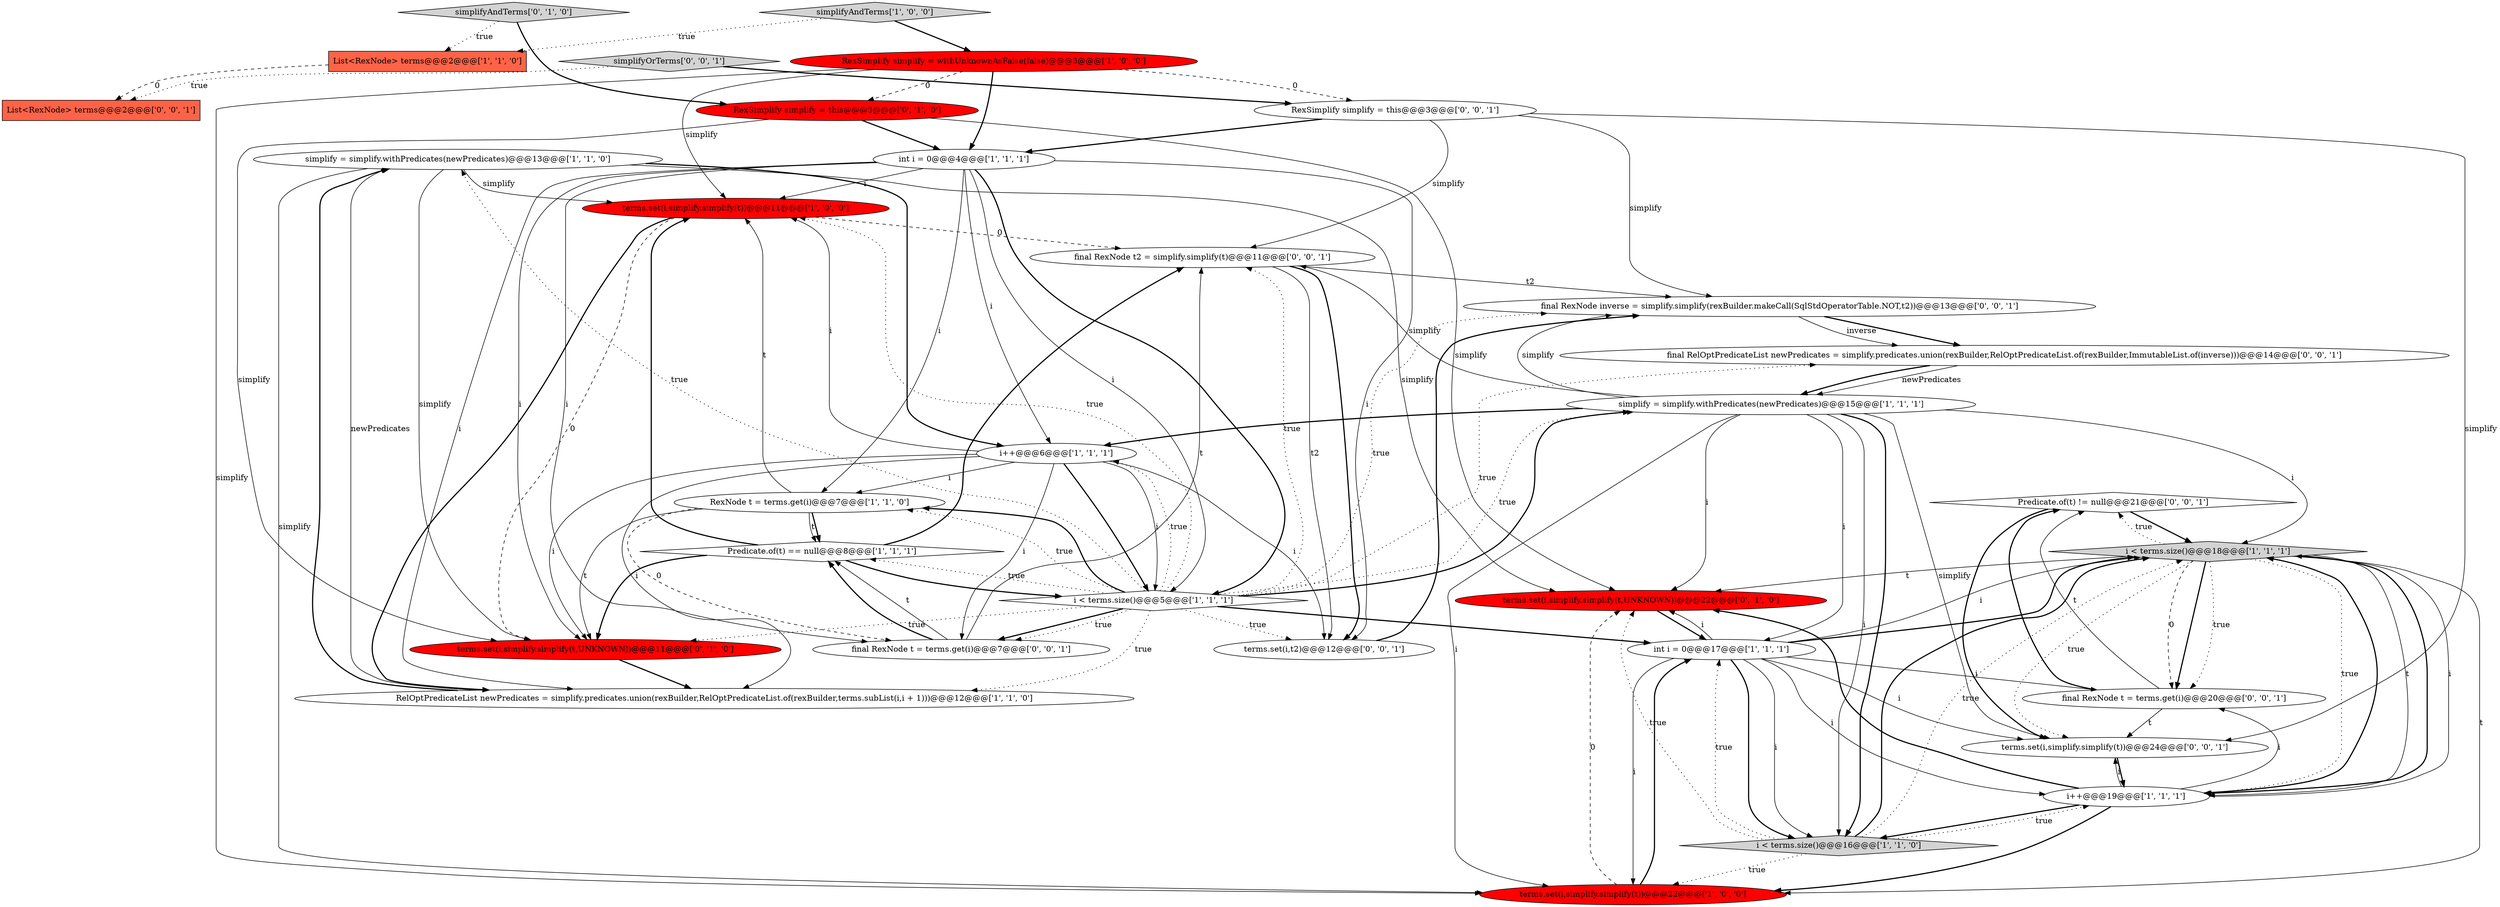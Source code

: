 digraph {
22 [style = filled, label = "Predicate.of(t) != null@@@21@@@['0', '0', '1']", fillcolor = white, shape = diamond image = "AAA0AAABBB3BBB"];
0 [style = filled, label = "List<RexNode> terms@@@2@@@['1', '1', '0']", fillcolor = tomato, shape = box image = "AAA0AAABBB1BBB"];
10 [style = filled, label = "simplify = simplify.withPredicates(newPredicates)@@@13@@@['1', '1', '0']", fillcolor = white, shape = ellipse image = "AAA0AAABBB1BBB"];
26 [style = filled, label = "final RexNode t = terms.get(i)@@@20@@@['0', '0', '1']", fillcolor = white, shape = ellipse image = "AAA0AAABBB3BBB"];
1 [style = filled, label = "simplifyAndTerms['1', '0', '0']", fillcolor = lightgray, shape = diamond image = "AAA0AAABBB1BBB"];
3 [style = filled, label = "Predicate.of(t) == null@@@8@@@['1', '1', '1']", fillcolor = white, shape = diamond image = "AAA0AAABBB1BBB"];
16 [style = filled, label = "int i = 0@@@17@@@['1', '1', '1']", fillcolor = white, shape = ellipse image = "AAA0AAABBB1BBB"];
5 [style = filled, label = "i < terms.size()@@@16@@@['1', '1', '0']", fillcolor = lightgray, shape = diamond image = "AAA0AAABBB1BBB"];
8 [style = filled, label = "RexNode t = terms.get(i)@@@7@@@['1', '1', '0']", fillcolor = white, shape = ellipse image = "AAA0AAABBB1BBB"];
20 [style = filled, label = "terms.set(i,simplify.simplify(t,UNKNOWN))@@@11@@@['0', '1', '0']", fillcolor = red, shape = ellipse image = "AAA1AAABBB2BBB"];
9 [style = filled, label = "simplify = simplify.withPredicates(newPredicates)@@@15@@@['1', '1', '1']", fillcolor = white, shape = ellipse image = "AAA0AAABBB1BBB"];
23 [style = filled, label = "RexSimplify simplify = this@@@3@@@['0', '0', '1']", fillcolor = white, shape = ellipse image = "AAA0AAABBB3BBB"];
11 [style = filled, label = "terms.set(i,simplify.simplify(t))@@@11@@@['1', '0', '0']", fillcolor = red, shape = ellipse image = "AAA1AAABBB1BBB"];
24 [style = filled, label = "simplifyOrTerms['0', '0', '1']", fillcolor = lightgray, shape = diamond image = "AAA0AAABBB3BBB"];
15 [style = filled, label = "i < terms.size()@@@18@@@['1', '1', '1']", fillcolor = lightgray, shape = diamond image = "AAA0AAABBB1BBB"];
2 [style = filled, label = "RelOptPredicateList newPredicates = simplify.predicates.union(rexBuilder,RelOptPredicateList.of(rexBuilder,terms.subList(i,i + 1)))@@@12@@@['1', '1', '0']", fillcolor = white, shape = ellipse image = "AAA0AAABBB1BBB"];
4 [style = filled, label = "i < terms.size()@@@5@@@['1', '1', '1']", fillcolor = white, shape = diamond image = "AAA0AAABBB1BBB"];
27 [style = filled, label = "final RexNode t = terms.get(i)@@@7@@@['0', '0', '1']", fillcolor = white, shape = ellipse image = "AAA0AAABBB3BBB"];
19 [style = filled, label = "RexSimplify simplify = this@@@3@@@['0', '1', '0']", fillcolor = red, shape = ellipse image = "AAA1AAABBB2BBB"];
31 [style = filled, label = "List<RexNode> terms@@@2@@@['0', '0', '1']", fillcolor = tomato, shape = box image = "AAA0AAABBB3BBB"];
6 [style = filled, label = "i++@@@6@@@['1', '1', '1']", fillcolor = white, shape = ellipse image = "AAA0AAABBB1BBB"];
12 [style = filled, label = "i++@@@19@@@['1', '1', '1']", fillcolor = white, shape = ellipse image = "AAA0AAABBB1BBB"];
25 [style = filled, label = "final RexNode inverse = simplify.simplify(rexBuilder.makeCall(SqlStdOperatorTable.NOT,t2))@@@13@@@['0', '0', '1']", fillcolor = white, shape = ellipse image = "AAA0AAABBB3BBB"];
7 [style = filled, label = "terms.set(i,simplify.simplify(t))@@@22@@@['1', '0', '0']", fillcolor = red, shape = ellipse image = "AAA1AAABBB1BBB"];
28 [style = filled, label = "terms.set(i,simplify.simplify(t))@@@24@@@['0', '0', '1']", fillcolor = white, shape = ellipse image = "AAA0AAABBB3BBB"];
29 [style = filled, label = "final RelOptPredicateList newPredicates = simplify.predicates.union(rexBuilder,RelOptPredicateList.of(rexBuilder,ImmutableList.of(inverse)))@@@14@@@['0', '0', '1']", fillcolor = white, shape = ellipse image = "AAA0AAABBB3BBB"];
14 [style = filled, label = "int i = 0@@@4@@@['1', '1', '1']", fillcolor = white, shape = ellipse image = "AAA0AAABBB1BBB"];
30 [style = filled, label = "terms.set(i,t2)@@@12@@@['0', '0', '1']", fillcolor = white, shape = ellipse image = "AAA0AAABBB3BBB"];
17 [style = filled, label = "terms.set(i,simplify.simplify(t,UNKNOWN))@@@22@@@['0', '1', '0']", fillcolor = red, shape = ellipse image = "AAA1AAABBB2BBB"];
13 [style = filled, label = "RexSimplify simplify = withUnknownAsFalse(false)@@@3@@@['1', '0', '0']", fillcolor = red, shape = ellipse image = "AAA1AAABBB1BBB"];
21 [style = filled, label = "final RexNode t2 = simplify.simplify(t)@@@11@@@['0', '0', '1']", fillcolor = white, shape = ellipse image = "AAA0AAABBB3BBB"];
18 [style = filled, label = "simplifyAndTerms['0', '1', '0']", fillcolor = lightgray, shape = diamond image = "AAA0AAABBB2BBB"];
22->15 [style = bold, label=""];
11->20 [style = dashed, label="0"];
12->5 [style = bold, label=""];
19->17 [style = solid, label="simplify"];
29->9 [style = solid, label="newPredicates"];
14->11 [style = solid, label="i"];
12->26 [style = solid, label="i"];
5->15 [style = bold, label=""];
9->28 [style = solid, label="simplify"];
16->15 [style = solid, label="i"];
8->20 [style = solid, label="t"];
21->30 [style = bold, label=""];
25->29 [style = bold, label=""];
5->12 [style = dotted, label="true"];
13->23 [style = dashed, label="0"];
3->4 [style = bold, label=""];
1->13 [style = bold, label=""];
12->7 [style = bold, label=""];
12->28 [style = solid, label="i"];
26->22 [style = bold, label=""];
9->6 [style = bold, label=""];
8->3 [style = solid, label="t"];
4->30 [style = dotted, label="true"];
14->27 [style = solid, label="i"];
14->30 [style = solid, label="i"];
7->16 [style = bold, label=""];
9->5 [style = bold, label=""];
4->8 [style = bold, label=""];
9->21 [style = solid, label="simplify"];
16->28 [style = solid, label="i"];
1->0 [style = dotted, label="true"];
23->28 [style = solid, label="simplify"];
14->4 [style = solid, label="i"];
13->14 [style = bold, label=""];
4->16 [style = bold, label=""];
17->16 [style = bold, label=""];
15->26 [style = dotted, label="true"];
11->21 [style = dashed, label="0"];
16->7 [style = solid, label="i"];
26->22 [style = solid, label="t"];
8->11 [style = solid, label="t"];
6->4 [style = solid, label="i"];
7->17 [style = dashed, label="0"];
15->12 [style = solid, label="t"];
3->11 [style = bold, label=""];
18->19 [style = bold, label=""];
9->16 [style = solid, label="i"];
10->20 [style = solid, label="simplify"];
23->21 [style = solid, label="simplify"];
10->17 [style = solid, label="simplify"];
16->26 [style = solid, label="i"];
23->14 [style = bold, label=""];
6->4 [style = bold, label=""];
14->6 [style = solid, label="i"];
13->11 [style = solid, label="simplify"];
6->2 [style = solid, label="i"];
10->11 [style = solid, label="simplify"];
27->21 [style = solid, label="t"];
5->7 [style = dotted, label="true"];
19->20 [style = solid, label="simplify"];
15->26 [style = dashed, label="0"];
15->12 [style = dotted, label="true"];
18->0 [style = dotted, label="true"];
15->12 [style = bold, label=""];
26->28 [style = solid, label="t"];
4->2 [style = dotted, label="true"];
14->4 [style = bold, label=""];
4->9 [style = bold, label=""];
15->7 [style = solid, label="t"];
2->10 [style = solid, label="newPredicates"];
6->20 [style = solid, label="i"];
4->10 [style = dotted, label="true"];
9->5 [style = solid, label="i"];
13->7 [style = solid, label="simplify"];
23->25 [style = solid, label="simplify"];
12->15 [style = solid, label="i"];
8->3 [style = bold, label=""];
12->17 [style = bold, label=""];
4->11 [style = dotted, label="true"];
22->28 [style = bold, label=""];
10->7 [style = solid, label="simplify"];
28->12 [style = bold, label=""];
2->10 [style = bold, label=""];
5->15 [style = dotted, label="true"];
10->6 [style = bold, label=""];
9->15 [style = solid, label="i"];
4->29 [style = dotted, label="true"];
15->28 [style = dotted, label="true"];
4->21 [style = dotted, label="true"];
21->30 [style = solid, label="t2"];
4->3 [style = dotted, label="true"];
19->14 [style = bold, label=""];
15->17 [style = solid, label="t"];
5->16 [style = dotted, label="true"];
16->5 [style = bold, label=""];
14->20 [style = solid, label="i"];
3->21 [style = bold, label=""];
9->7 [style = solid, label="i"];
27->3 [style = solid, label="t"];
24->23 [style = bold, label=""];
4->6 [style = dotted, label="true"];
5->17 [style = dotted, label="true"];
16->15 [style = bold, label=""];
16->17 [style = solid, label="i"];
29->9 [style = bold, label=""];
27->3 [style = bold, label=""];
12->15 [style = bold, label=""];
4->20 [style = dotted, label="true"];
24->31 [style = dotted, label="true"];
9->17 [style = solid, label="i"];
4->8 [style = dotted, label="true"];
30->25 [style = bold, label=""];
15->22 [style = dotted, label="true"];
4->25 [style = dotted, label="true"];
13->19 [style = dashed, label="0"];
14->8 [style = solid, label="i"];
11->2 [style = bold, label=""];
6->8 [style = solid, label="i"];
15->26 [style = bold, label=""];
20->2 [style = bold, label=""];
3->20 [style = bold, label=""];
16->5 [style = solid, label="i"];
6->27 [style = solid, label="i"];
6->11 [style = solid, label="i"];
6->30 [style = solid, label="i"];
4->27 [style = bold, label=""];
25->29 [style = solid, label="inverse"];
0->31 [style = dashed, label="0"];
4->27 [style = dotted, label="true"];
8->27 [style = dashed, label="0"];
16->12 [style = solid, label="i"];
4->9 [style = dotted, label="true"];
21->25 [style = solid, label="t2"];
14->2 [style = solid, label="i"];
9->25 [style = solid, label="simplify"];
}
